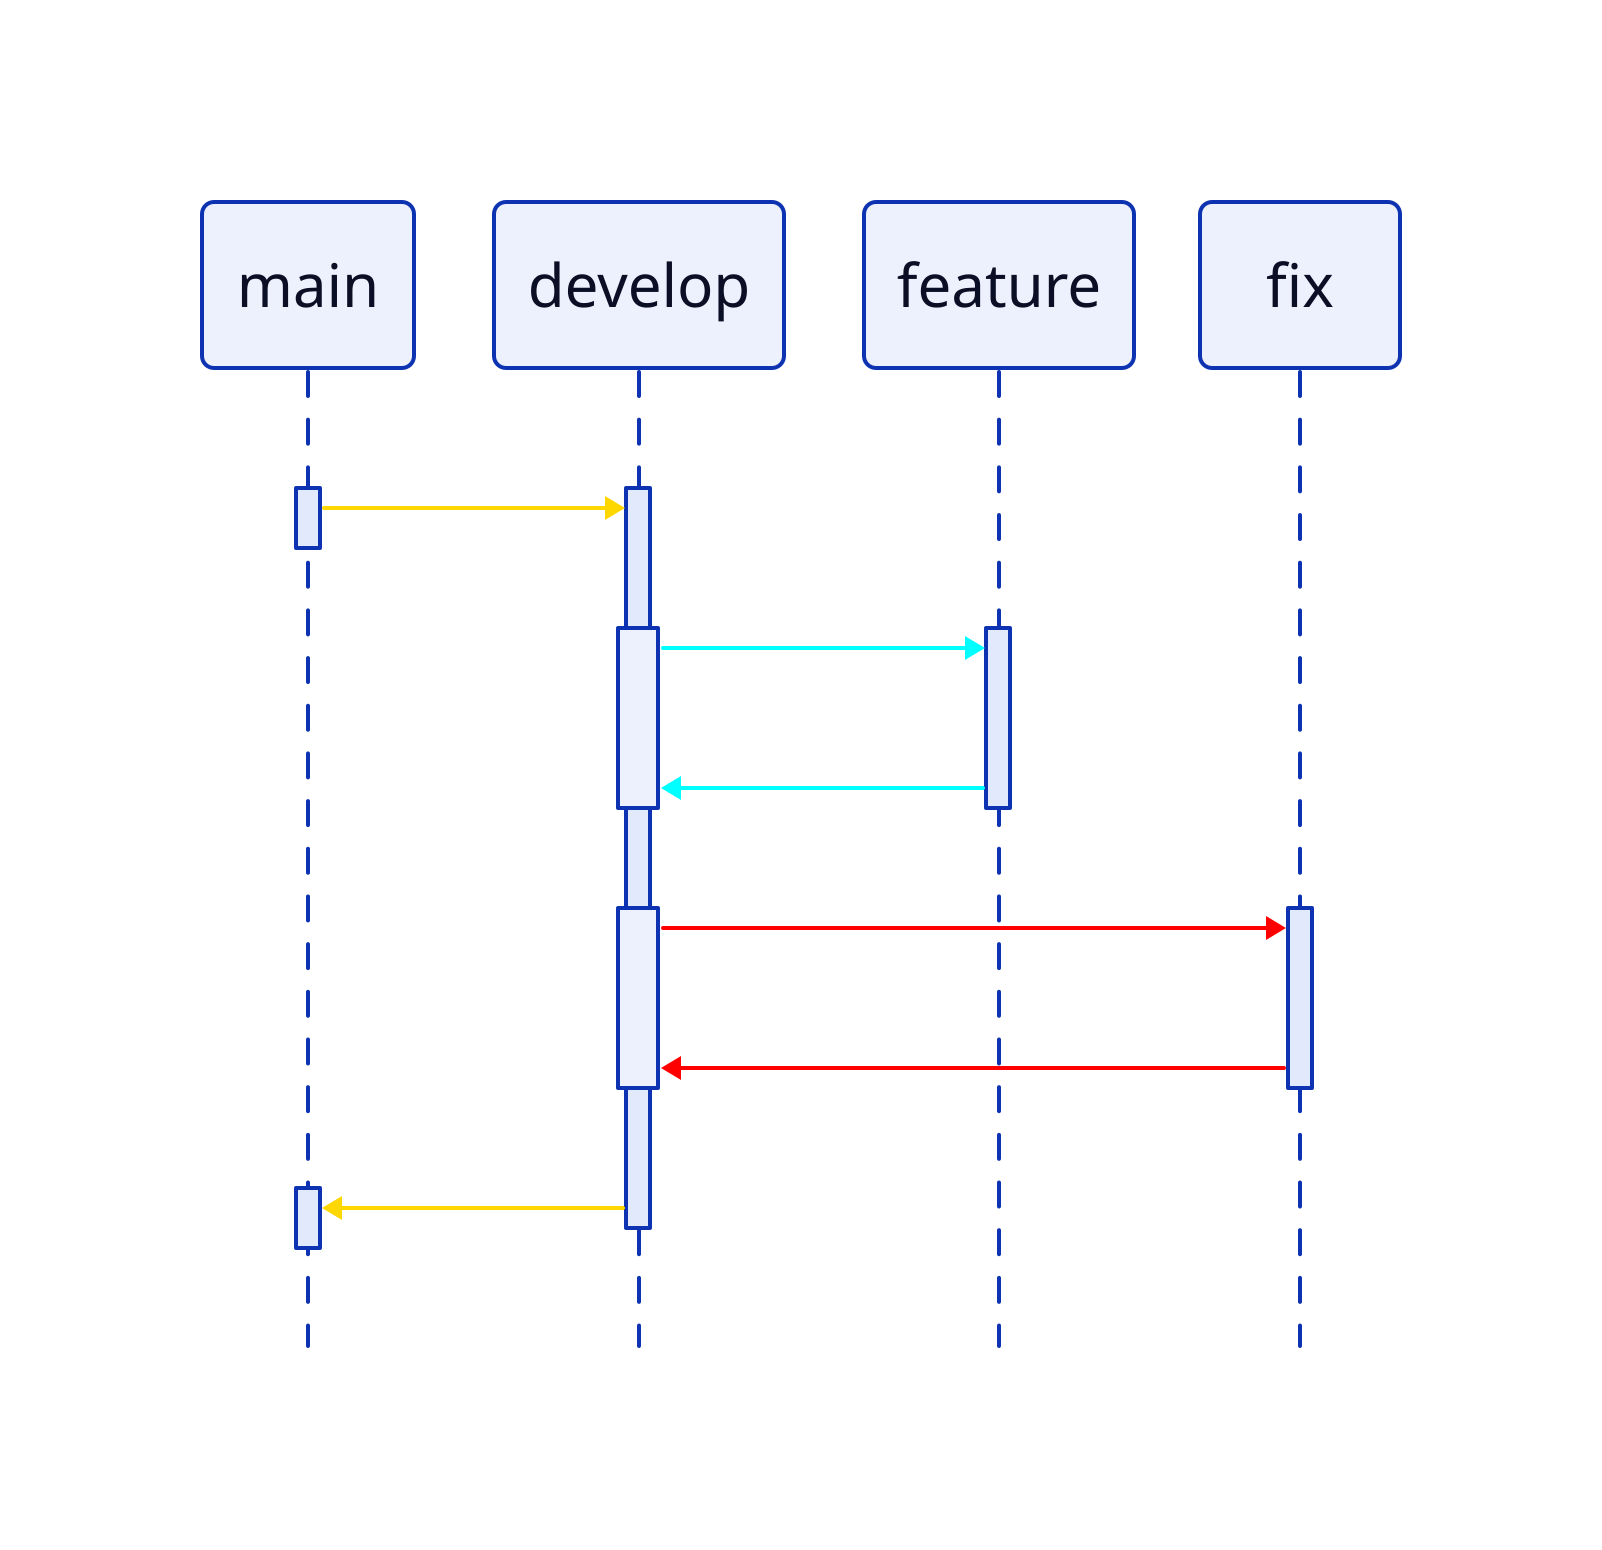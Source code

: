 direction: right
shape: sequence_diagram

main: {
  style: {
    border-radius: 6
    font-size: 30
  }
}

develop: {
  style: {
    border-radius: 6
    font-size: 30
  }
}

feature: {
  style: {
    border-radius: 6
    font-size: 30
  }
}

fix: {
  style: {
    border-radius: 6
    font-size: 30
  }
}



main.a -> develop.a: {
  style: {
   stroke: gold
  }
}

develop.a.a -> feature.p1: {
  style: {
   stroke: cyan
  }
}

feature.p1 -> develop.a.a: {
  style: {
   stroke: cyan
  }
}

develop.a.b -> fix.p1: {
  style: {
   stroke: red
  }
}

fix.p1 -> develop.a.b: {
  style: {
   stroke: red
  }
}

develop.a -> main.b: {
  style: {
   stroke: gold
  }
}
